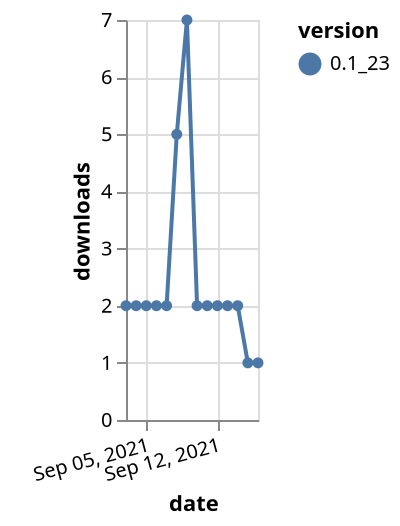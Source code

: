{"$schema": "https://vega.github.io/schema/vega-lite/v5.json", "description": "A simple bar chart with embedded data.", "data": {"values": [{"date": "2021-09-03", "total": 4030, "delta": 2, "version": "0.1_23"}, {"date": "2021-09-04", "total": 4032, "delta": 2, "version": "0.1_23"}, {"date": "2021-09-05", "total": 4034, "delta": 2, "version": "0.1_23"}, {"date": "2021-09-06", "total": 4036, "delta": 2, "version": "0.1_23"}, {"date": "2021-09-07", "total": 4038, "delta": 2, "version": "0.1_23"}, {"date": "2021-09-08", "total": 4043, "delta": 5, "version": "0.1_23"}, {"date": "2021-09-09", "total": 4050, "delta": 7, "version": "0.1_23"}, {"date": "2021-09-10", "total": 4052, "delta": 2, "version": "0.1_23"}, {"date": "2021-09-11", "total": 4054, "delta": 2, "version": "0.1_23"}, {"date": "2021-09-12", "total": 4056, "delta": 2, "version": "0.1_23"}, {"date": "2021-09-13", "total": 4058, "delta": 2, "version": "0.1_23"}, {"date": "2021-09-14", "total": 4060, "delta": 2, "version": "0.1_23"}, {"date": "2021-09-15", "total": 4061, "delta": 1, "version": "0.1_23"}, {"date": "2021-09-16", "total": 4062, "delta": 1, "version": "0.1_23"}]}, "width": "container", "mark": {"type": "line", "point": {"filled": true}}, "encoding": {"x": {"field": "date", "type": "temporal", "timeUnit": "yearmonthdate", "title": "date", "axis": {"labelAngle": -15}}, "y": {"field": "delta", "type": "quantitative", "title": "downloads"}, "color": {"field": "version", "type": "nominal"}, "tooltip": {"field": "delta"}}}
